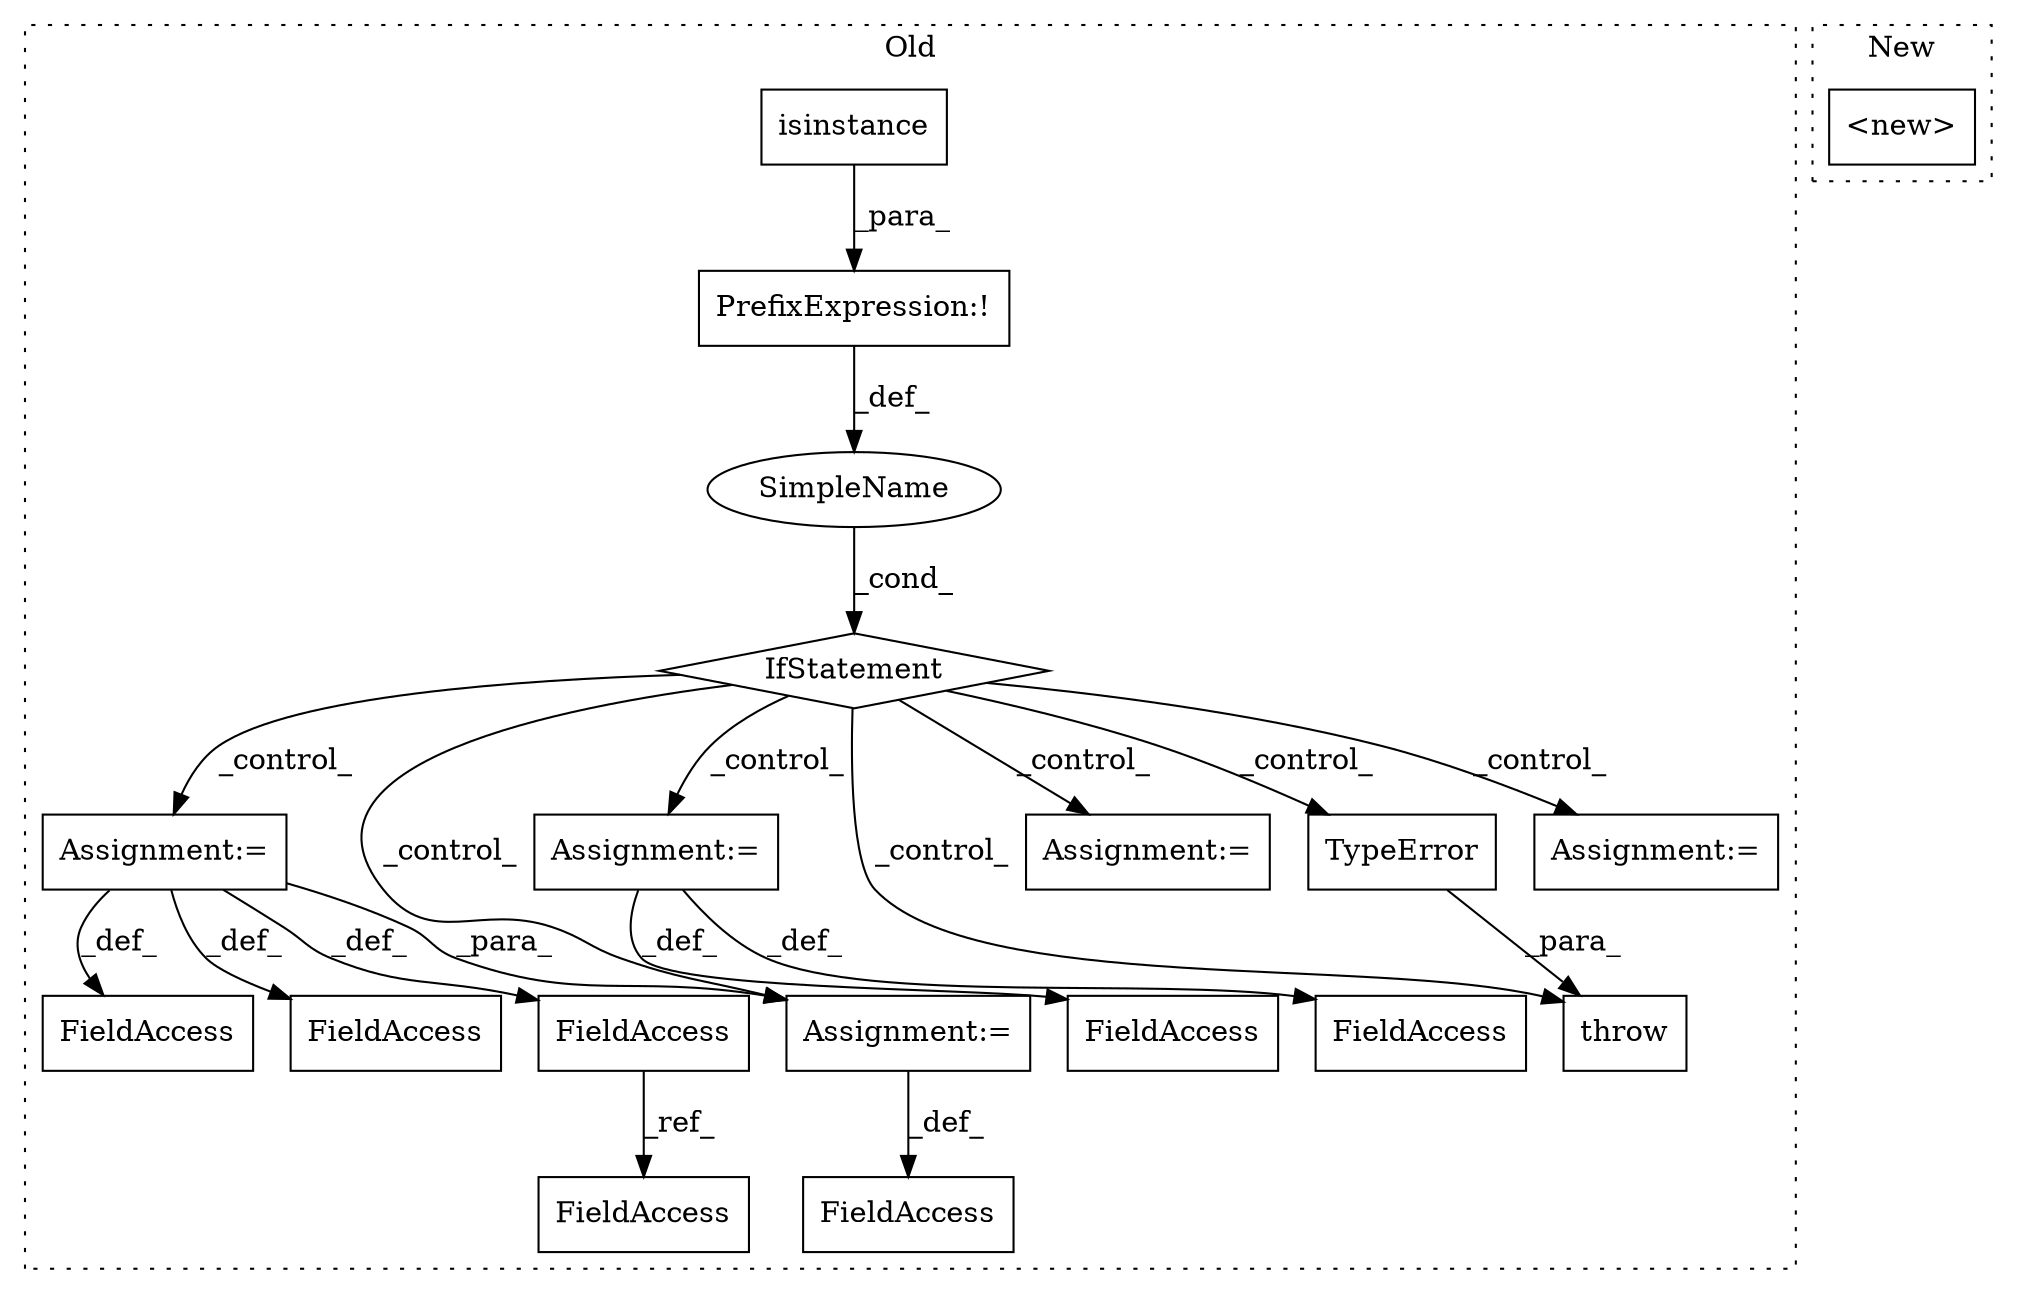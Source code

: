 digraph G {
subgraph cluster0 {
1 [label="isinstance" a="32" s="507,557" l="11,1" shape="box"];
3 [label="IfStatement" a="25" s="502,558" l="4,2" shape="diamond"];
4 [label="Assignment:=" a="7" s="1444" l="1" shape="box"];
5 [label="SimpleName" a="42" s="" l="" shape="ellipse"];
6 [label="FieldAccess" a="22" s="1658" l="9" shape="box"];
7 [label="Assignment:=" a="7" s="1507" l="1" shape="box"];
8 [label="FieldAccess" a="22" s="1436" l="8" shape="box"];
9 [label="FieldAccess" a="22" s="1760" l="8" shape="box"];
10 [label="PrefixExpression:!" a="38" s="506" l="1" shape="box"];
11 [label="throw" a="53" s="568" l="6" shape="box"];
12 [label="TypeError" a="32" s="574,626" l="10,1" shape="box"];
13 [label="FieldAccess" a="22" s="1495" l="12" shape="box"];
14 [label="Assignment:=" a="7" s="841" l="2" shape="box"];
15 [label="FieldAccess" a="22" s="1726" l="14" shape="box"];
16 [label="Assignment:=" a="7" s="1740" l="1" shape="box"];
17 [label="FieldAccess" a="22" s="1611" l="15" shape="box"];
18 [label="Assignment:=" a="7" s="1480" l="1" shape="box"];
19 [label="FieldAccess" a="22" s="1520" l="16" shape="box"];
label = "Old";
style="dotted";
}
subgraph cluster1 {
2 [label="<new>" a="46" s="412,432" l="6,2" shape="box"];
label = "New";
style="dotted";
}
1 -> 10 [label="_para_"];
3 -> 4 [label="_control_"];
3 -> 14 [label="_control_"];
3 -> 16 [label="_control_"];
3 -> 12 [label="_control_"];
3 -> 11 [label="_control_"];
3 -> 7 [label="_control_"];
3 -> 18 [label="_control_"];
4 -> 16 [label="_para_"];
4 -> 6 [label="_def_"];
4 -> 17 [label="_def_"];
4 -> 8 [label="_def_"];
5 -> 3 [label="_cond_"];
7 -> 13 [label="_def_"];
7 -> 19 [label="_def_"];
8 -> 9 [label="_ref_"];
10 -> 5 [label="_def_"];
12 -> 11 [label="_para_"];
16 -> 15 [label="_def_"];
}